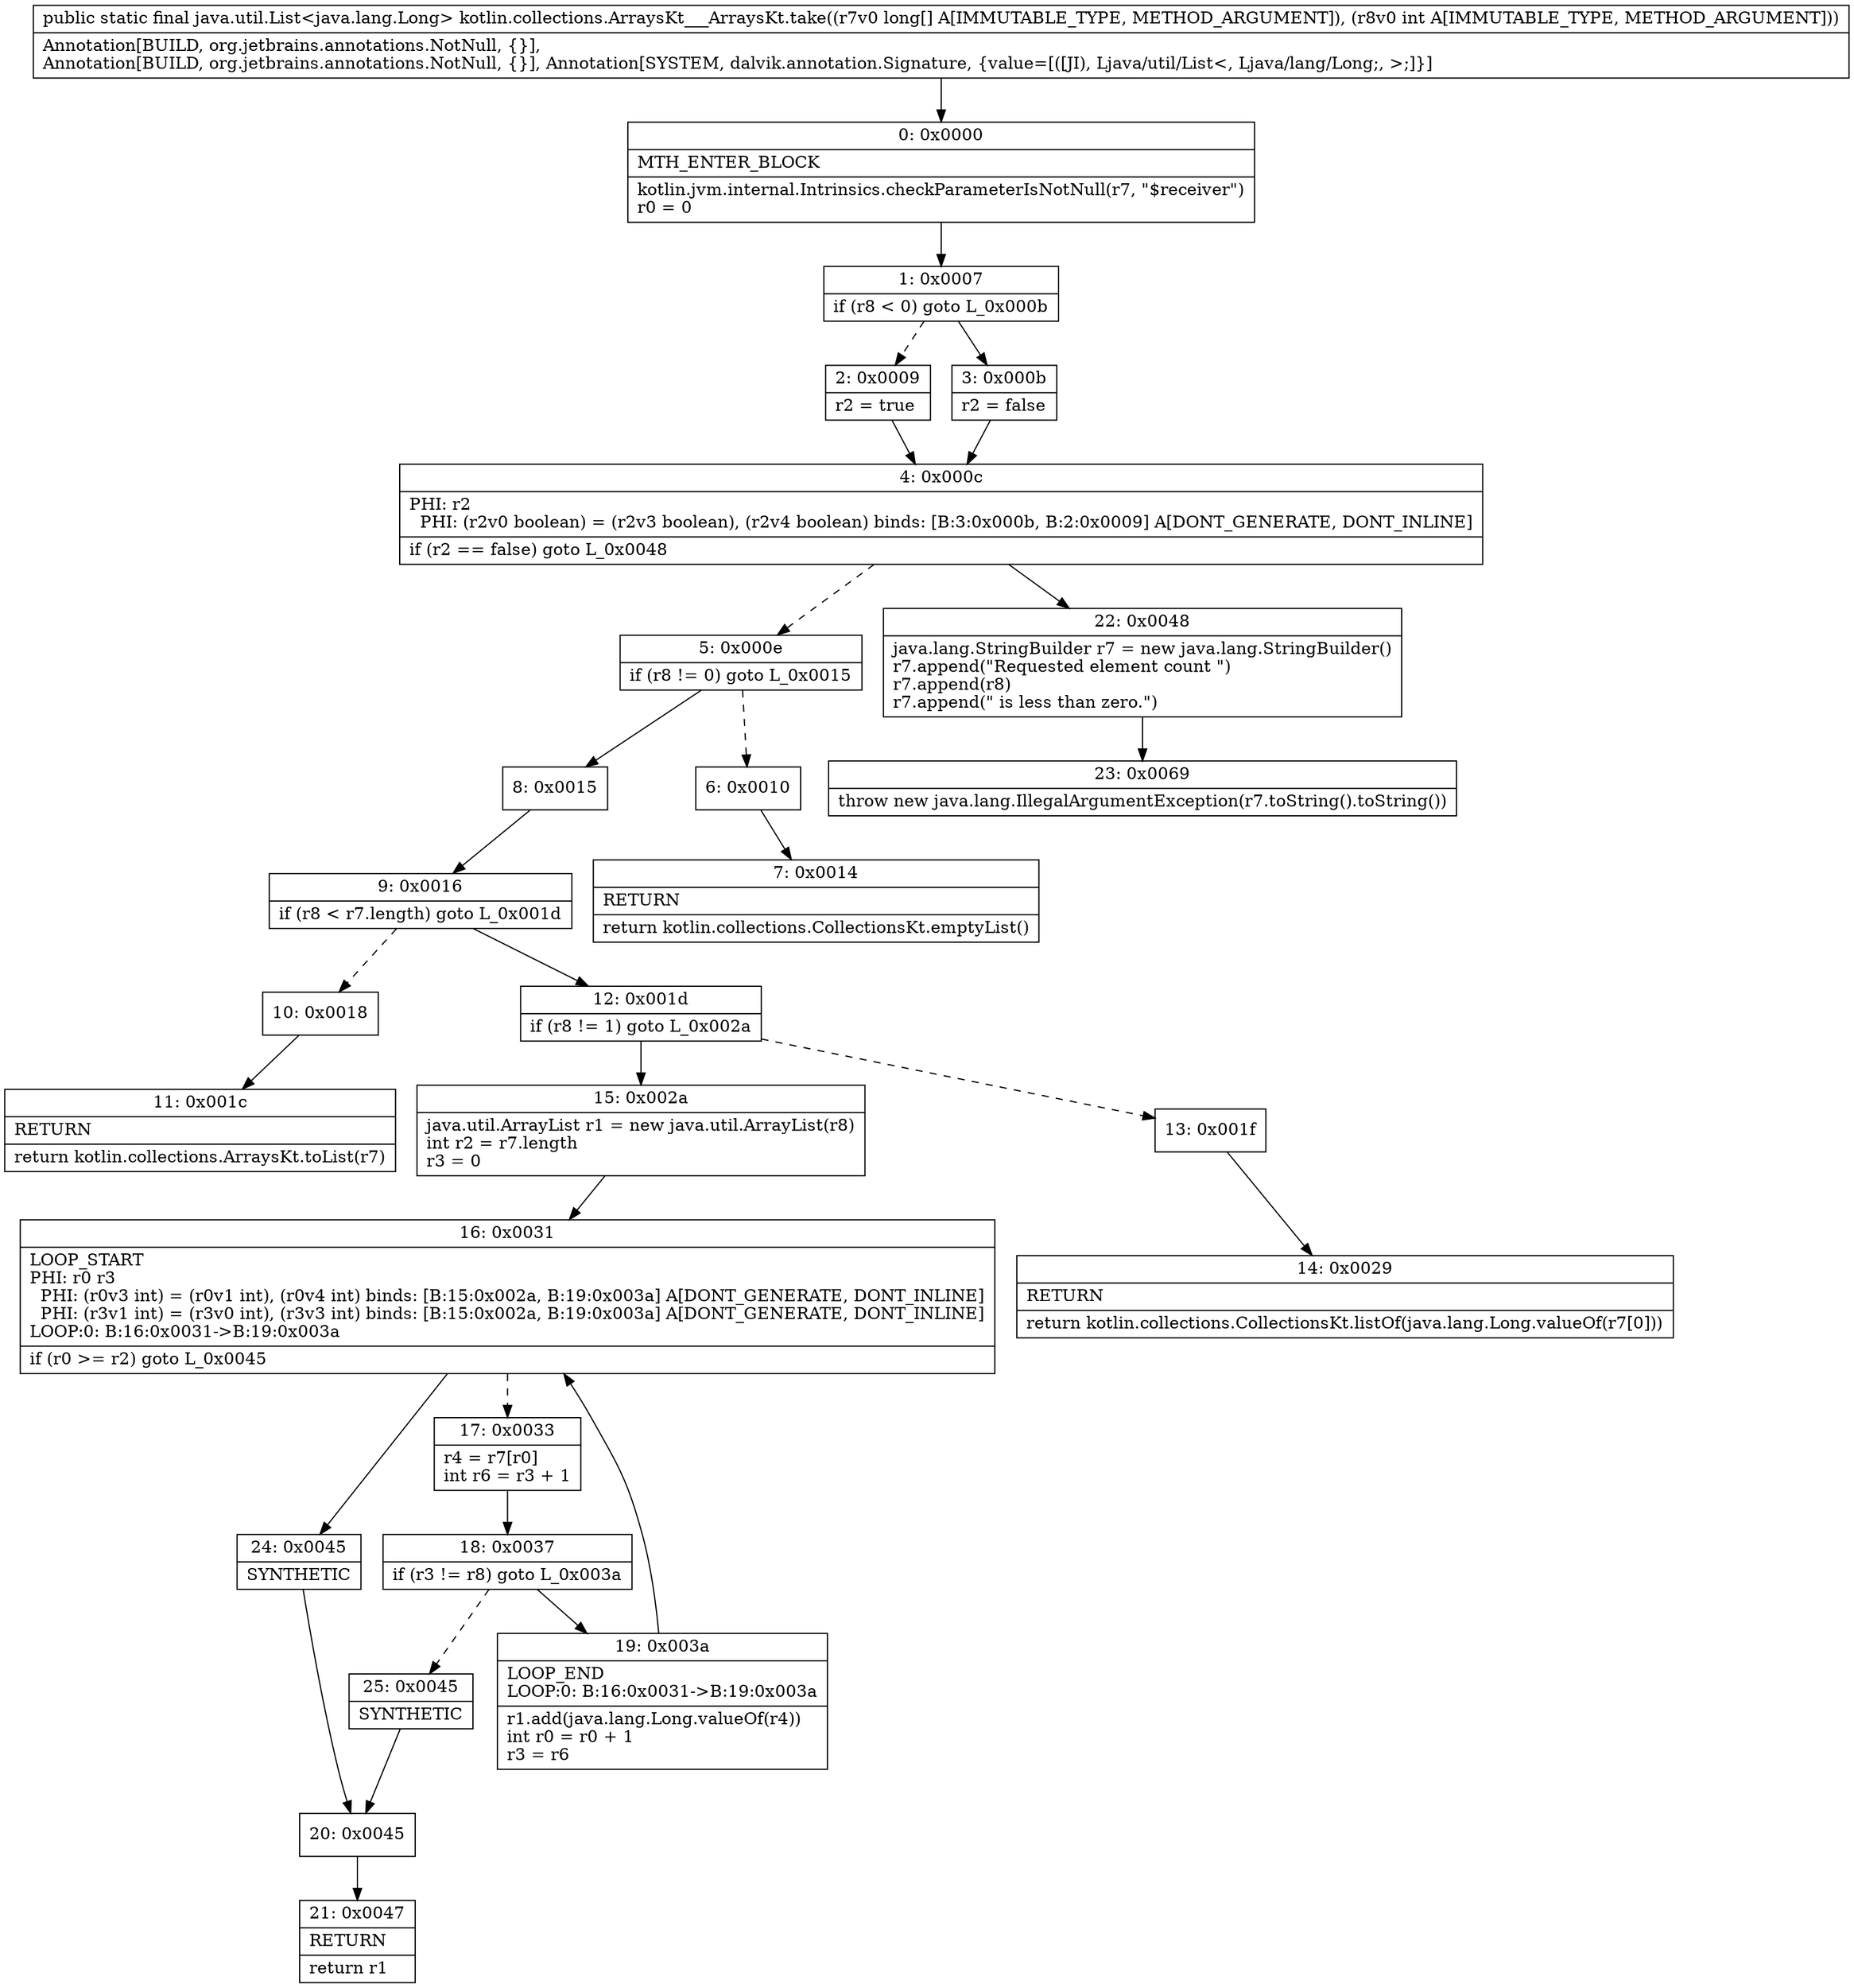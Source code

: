 digraph "CFG forkotlin.collections.ArraysKt___ArraysKt.take([JI)Ljava\/util\/List;" {
Node_0 [shape=record,label="{0\:\ 0x0000|MTH_ENTER_BLOCK\l|kotlin.jvm.internal.Intrinsics.checkParameterIsNotNull(r7, \"$receiver\")\lr0 = 0\l}"];
Node_1 [shape=record,label="{1\:\ 0x0007|if (r8 \< 0) goto L_0x000b\l}"];
Node_2 [shape=record,label="{2\:\ 0x0009|r2 = true\l}"];
Node_3 [shape=record,label="{3\:\ 0x000b|r2 = false\l}"];
Node_4 [shape=record,label="{4\:\ 0x000c|PHI: r2 \l  PHI: (r2v0 boolean) = (r2v3 boolean), (r2v4 boolean) binds: [B:3:0x000b, B:2:0x0009] A[DONT_GENERATE, DONT_INLINE]\l|if (r2 == false) goto L_0x0048\l}"];
Node_5 [shape=record,label="{5\:\ 0x000e|if (r8 != 0) goto L_0x0015\l}"];
Node_6 [shape=record,label="{6\:\ 0x0010}"];
Node_7 [shape=record,label="{7\:\ 0x0014|RETURN\l|return kotlin.collections.CollectionsKt.emptyList()\l}"];
Node_8 [shape=record,label="{8\:\ 0x0015}"];
Node_9 [shape=record,label="{9\:\ 0x0016|if (r8 \< r7.length) goto L_0x001d\l}"];
Node_10 [shape=record,label="{10\:\ 0x0018}"];
Node_11 [shape=record,label="{11\:\ 0x001c|RETURN\l|return kotlin.collections.ArraysKt.toList(r7)\l}"];
Node_12 [shape=record,label="{12\:\ 0x001d|if (r8 != 1) goto L_0x002a\l}"];
Node_13 [shape=record,label="{13\:\ 0x001f}"];
Node_14 [shape=record,label="{14\:\ 0x0029|RETURN\l|return kotlin.collections.CollectionsKt.listOf(java.lang.Long.valueOf(r7[0]))\l}"];
Node_15 [shape=record,label="{15\:\ 0x002a|java.util.ArrayList r1 = new java.util.ArrayList(r8)\lint r2 = r7.length\lr3 = 0\l}"];
Node_16 [shape=record,label="{16\:\ 0x0031|LOOP_START\lPHI: r0 r3 \l  PHI: (r0v3 int) = (r0v1 int), (r0v4 int) binds: [B:15:0x002a, B:19:0x003a] A[DONT_GENERATE, DONT_INLINE]\l  PHI: (r3v1 int) = (r3v0 int), (r3v3 int) binds: [B:15:0x002a, B:19:0x003a] A[DONT_GENERATE, DONT_INLINE]\lLOOP:0: B:16:0x0031\-\>B:19:0x003a\l|if (r0 \>= r2) goto L_0x0045\l}"];
Node_17 [shape=record,label="{17\:\ 0x0033|r4 = r7[r0]\lint r6 = r3 + 1\l}"];
Node_18 [shape=record,label="{18\:\ 0x0037|if (r3 != r8) goto L_0x003a\l}"];
Node_19 [shape=record,label="{19\:\ 0x003a|LOOP_END\lLOOP:0: B:16:0x0031\-\>B:19:0x003a\l|r1.add(java.lang.Long.valueOf(r4))\lint r0 = r0 + 1\lr3 = r6\l}"];
Node_20 [shape=record,label="{20\:\ 0x0045}"];
Node_21 [shape=record,label="{21\:\ 0x0047|RETURN\l|return r1\l}"];
Node_22 [shape=record,label="{22\:\ 0x0048|java.lang.StringBuilder r7 = new java.lang.StringBuilder()\lr7.append(\"Requested element count \")\lr7.append(r8)\lr7.append(\" is less than zero.\")\l}"];
Node_23 [shape=record,label="{23\:\ 0x0069|throw new java.lang.IllegalArgumentException(r7.toString().toString())\l}"];
Node_24 [shape=record,label="{24\:\ 0x0045|SYNTHETIC\l}"];
Node_25 [shape=record,label="{25\:\ 0x0045|SYNTHETIC\l}"];
MethodNode[shape=record,label="{public static final java.util.List\<java.lang.Long\> kotlin.collections.ArraysKt___ArraysKt.take((r7v0 long[] A[IMMUTABLE_TYPE, METHOD_ARGUMENT]), (r8v0 int A[IMMUTABLE_TYPE, METHOD_ARGUMENT]))  | Annotation[BUILD, org.jetbrains.annotations.NotNull, \{\}], \lAnnotation[BUILD, org.jetbrains.annotations.NotNull, \{\}], Annotation[SYSTEM, dalvik.annotation.Signature, \{value=[([JI), Ljava\/util\/List\<, Ljava\/lang\/Long;, \>;]\}]\l}"];
MethodNode -> Node_0;
Node_0 -> Node_1;
Node_1 -> Node_2[style=dashed];
Node_1 -> Node_3;
Node_2 -> Node_4;
Node_3 -> Node_4;
Node_4 -> Node_5[style=dashed];
Node_4 -> Node_22;
Node_5 -> Node_6[style=dashed];
Node_5 -> Node_8;
Node_6 -> Node_7;
Node_8 -> Node_9;
Node_9 -> Node_10[style=dashed];
Node_9 -> Node_12;
Node_10 -> Node_11;
Node_12 -> Node_13[style=dashed];
Node_12 -> Node_15;
Node_13 -> Node_14;
Node_15 -> Node_16;
Node_16 -> Node_17[style=dashed];
Node_16 -> Node_24;
Node_17 -> Node_18;
Node_18 -> Node_19;
Node_18 -> Node_25[style=dashed];
Node_19 -> Node_16;
Node_20 -> Node_21;
Node_22 -> Node_23;
Node_24 -> Node_20;
Node_25 -> Node_20;
}

